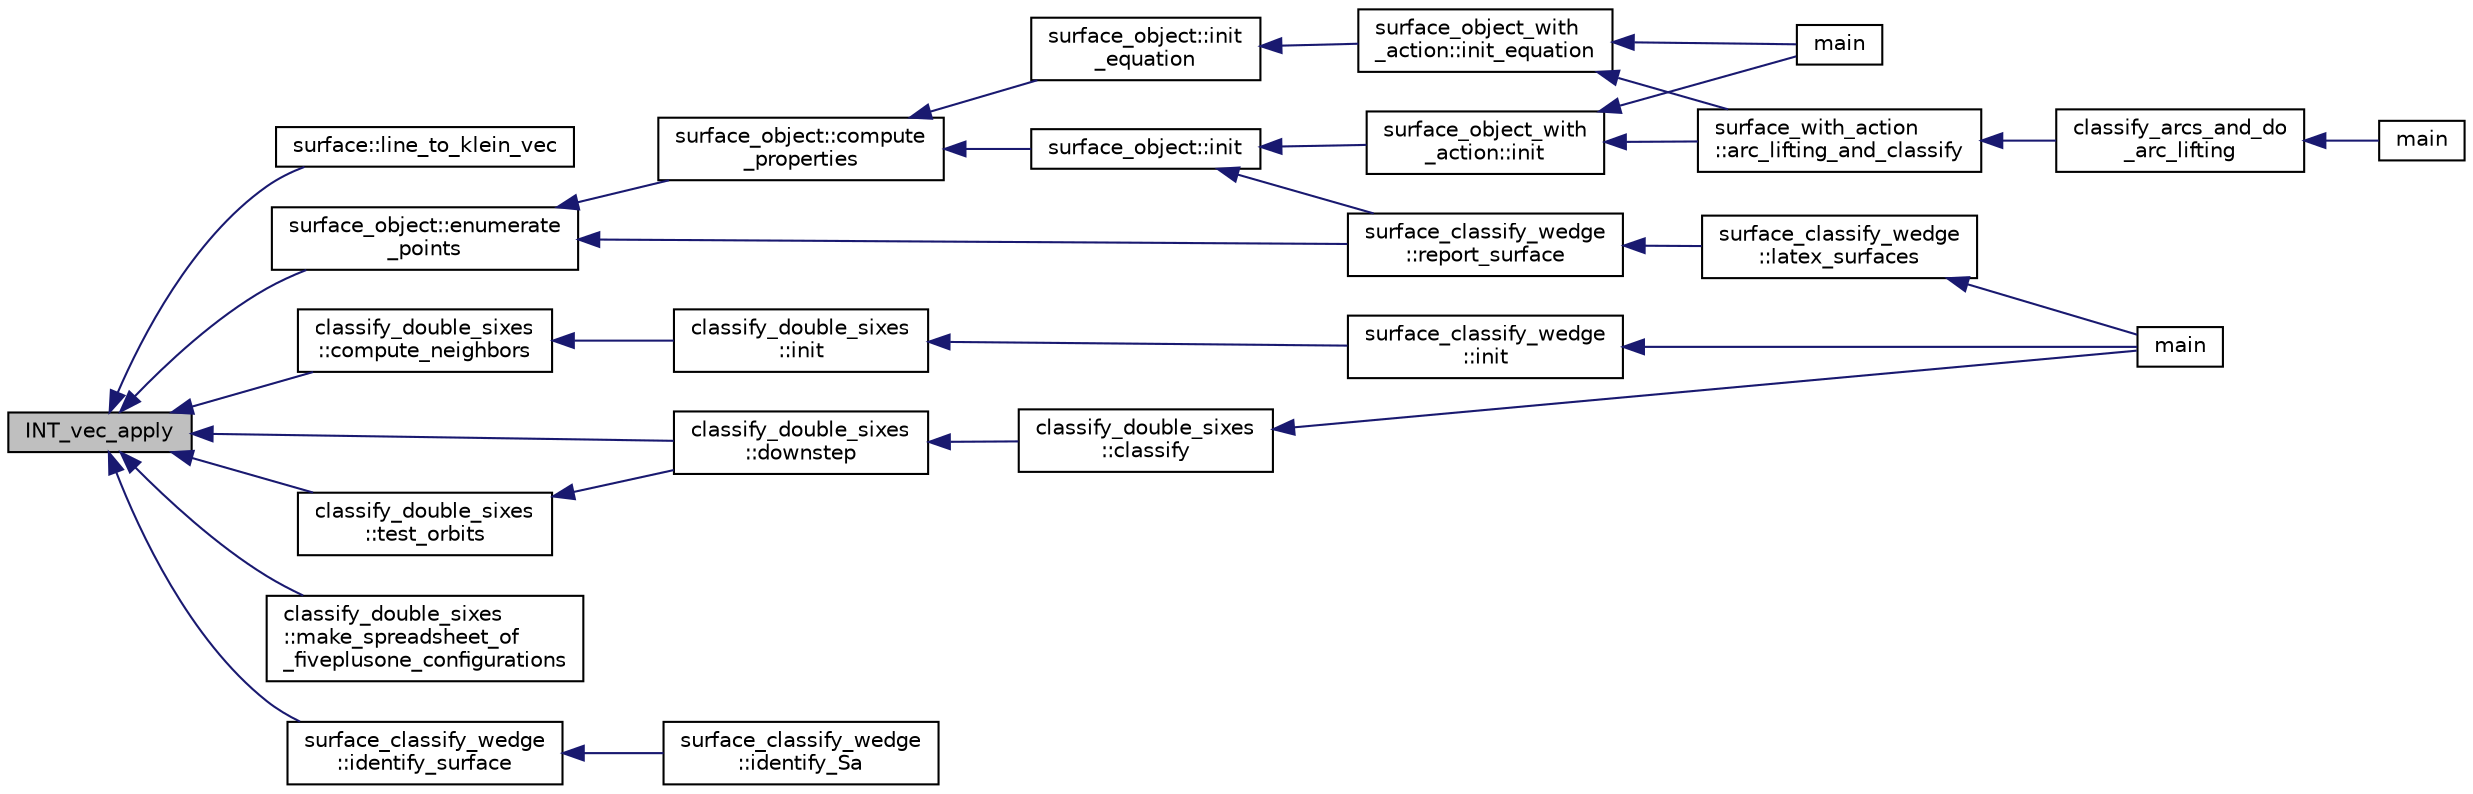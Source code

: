 digraph "INT_vec_apply"
{
  edge [fontname="Helvetica",fontsize="10",labelfontname="Helvetica",labelfontsize="10"];
  node [fontname="Helvetica",fontsize="10",shape=record];
  rankdir="LR";
  Node1798 [label="INT_vec_apply",height=0.2,width=0.4,color="black", fillcolor="grey75", style="filled", fontcolor="black"];
  Node1798 -> Node1799 [dir="back",color="midnightblue",fontsize="10",style="solid",fontname="Helvetica"];
  Node1799 [label="surface::line_to_klein_vec",height=0.2,width=0.4,color="black", fillcolor="white", style="filled",URL="$d5/d88/classsurface.html#a8b1782041fccd2d147fdeef4fe08e3a6"];
  Node1798 -> Node1800 [dir="back",color="midnightblue",fontsize="10",style="solid",fontname="Helvetica"];
  Node1800 [label="surface_object::enumerate\l_points",height=0.2,width=0.4,color="black", fillcolor="white", style="filled",URL="$df/df8/classsurface__object.html#a001a13b6ea34dbe559033af634203466"];
  Node1800 -> Node1801 [dir="back",color="midnightblue",fontsize="10",style="solid",fontname="Helvetica"];
  Node1801 [label="surface_object::compute\l_properties",height=0.2,width=0.4,color="black", fillcolor="white", style="filled",URL="$df/df8/classsurface__object.html#ad6c02c3c1432f8adfe49932041ce1b20"];
  Node1801 -> Node1802 [dir="back",color="midnightblue",fontsize="10",style="solid",fontname="Helvetica"];
  Node1802 [label="surface_object::init\l_equation",height=0.2,width=0.4,color="black", fillcolor="white", style="filled",URL="$df/df8/classsurface__object.html#afd4f4d1accbf361897374bd18d571913"];
  Node1802 -> Node1803 [dir="back",color="midnightblue",fontsize="10",style="solid",fontname="Helvetica"];
  Node1803 [label="surface_object_with\l_action::init_equation",height=0.2,width=0.4,color="black", fillcolor="white", style="filled",URL="$db/d28/classsurface__object__with__action.html#a310ce4189e50545dd67fa3652b8fd160"];
  Node1803 -> Node1804 [dir="back",color="midnightblue",fontsize="10",style="solid",fontname="Helvetica"];
  Node1804 [label="main",height=0.2,width=0.4,color="black", fillcolor="white", style="filled",URL="$d2/dfa/create__surface__main_8_c.html#a217dbf8b442f20279ea00b898af96f52"];
  Node1803 -> Node1805 [dir="back",color="midnightblue",fontsize="10",style="solid",fontname="Helvetica"];
  Node1805 [label="surface_with_action\l::arc_lifting_and_classify",height=0.2,width=0.4,color="black", fillcolor="white", style="filled",URL="$d8/df9/classsurface__with__action.html#a62a3948f830c59e09ef94937650a07a4"];
  Node1805 -> Node1806 [dir="back",color="midnightblue",fontsize="10",style="solid",fontname="Helvetica"];
  Node1806 [label="classify_arcs_and_do\l_arc_lifting",height=0.2,width=0.4,color="black", fillcolor="white", style="filled",URL="$d6/dc3/arc__lifting__main_8_c.html#afdd7be16f16b8c71e9a72fe5f6a0b59c"];
  Node1806 -> Node1807 [dir="back",color="midnightblue",fontsize="10",style="solid",fontname="Helvetica"];
  Node1807 [label="main",height=0.2,width=0.4,color="black", fillcolor="white", style="filled",URL="$d6/dc3/arc__lifting__main_8_c.html#a217dbf8b442f20279ea00b898af96f52"];
  Node1801 -> Node1808 [dir="back",color="midnightblue",fontsize="10",style="solid",fontname="Helvetica"];
  Node1808 [label="surface_object::init",height=0.2,width=0.4,color="black", fillcolor="white", style="filled",URL="$df/df8/classsurface__object.html#ae51d9ac0a3853bc07908ac48ffa6e0d2"];
  Node1808 -> Node1809 [dir="back",color="midnightblue",fontsize="10",style="solid",fontname="Helvetica"];
  Node1809 [label="surface_classify_wedge\l::report_surface",height=0.2,width=0.4,color="black", fillcolor="white", style="filled",URL="$d7/d5c/classsurface__classify__wedge.html#ad577d435c4726d0a35c10b2f8d4ed00c"];
  Node1809 -> Node1810 [dir="back",color="midnightblue",fontsize="10",style="solid",fontname="Helvetica"];
  Node1810 [label="surface_classify_wedge\l::latex_surfaces",height=0.2,width=0.4,color="black", fillcolor="white", style="filled",URL="$d7/d5c/classsurface__classify__wedge.html#a5698763ece48d6f0a605527ca62429c5"];
  Node1810 -> Node1811 [dir="back",color="midnightblue",fontsize="10",style="solid",fontname="Helvetica"];
  Node1811 [label="main",height=0.2,width=0.4,color="black", fillcolor="white", style="filled",URL="$df/df8/surface__classify_8_c.html#a217dbf8b442f20279ea00b898af96f52"];
  Node1808 -> Node1812 [dir="back",color="midnightblue",fontsize="10",style="solid",fontname="Helvetica"];
  Node1812 [label="surface_object_with\l_action::init",height=0.2,width=0.4,color="black", fillcolor="white", style="filled",URL="$db/d28/classsurface__object__with__action.html#a65085da19618def3909b0f4bc27cba8a"];
  Node1812 -> Node1804 [dir="back",color="midnightblue",fontsize="10",style="solid",fontname="Helvetica"];
  Node1812 -> Node1805 [dir="back",color="midnightblue",fontsize="10",style="solid",fontname="Helvetica"];
  Node1800 -> Node1809 [dir="back",color="midnightblue",fontsize="10",style="solid",fontname="Helvetica"];
  Node1798 -> Node1813 [dir="back",color="midnightblue",fontsize="10",style="solid",fontname="Helvetica"];
  Node1813 [label="classify_double_sixes\l::compute_neighbors",height=0.2,width=0.4,color="black", fillcolor="white", style="filled",URL="$dd/d23/classclassify__double__sixes.html#a675e241052c36c58063ddcfc06d209b2"];
  Node1813 -> Node1814 [dir="back",color="midnightblue",fontsize="10",style="solid",fontname="Helvetica"];
  Node1814 [label="classify_double_sixes\l::init",height=0.2,width=0.4,color="black", fillcolor="white", style="filled",URL="$dd/d23/classclassify__double__sixes.html#a8c5c41d5124b35379d626480ff225f7b"];
  Node1814 -> Node1815 [dir="back",color="midnightblue",fontsize="10",style="solid",fontname="Helvetica"];
  Node1815 [label="surface_classify_wedge\l::init",height=0.2,width=0.4,color="black", fillcolor="white", style="filled",URL="$d7/d5c/classsurface__classify__wedge.html#a43302106663b307aa8274a5112a7010a"];
  Node1815 -> Node1811 [dir="back",color="midnightblue",fontsize="10",style="solid",fontname="Helvetica"];
  Node1798 -> Node1816 [dir="back",color="midnightblue",fontsize="10",style="solid",fontname="Helvetica"];
  Node1816 [label="classify_double_sixes\l::test_orbits",height=0.2,width=0.4,color="black", fillcolor="white", style="filled",URL="$dd/d23/classclassify__double__sixes.html#abbdf82332e2bd681f4afb1b21fa85bed"];
  Node1816 -> Node1817 [dir="back",color="midnightblue",fontsize="10",style="solid",fontname="Helvetica"];
  Node1817 [label="classify_double_sixes\l::downstep",height=0.2,width=0.4,color="black", fillcolor="white", style="filled",URL="$dd/d23/classclassify__double__sixes.html#aed4b1460612fe2fd5b4e4611e83b2806"];
  Node1817 -> Node1818 [dir="back",color="midnightblue",fontsize="10",style="solid",fontname="Helvetica"];
  Node1818 [label="classify_double_sixes\l::classify",height=0.2,width=0.4,color="black", fillcolor="white", style="filled",URL="$dd/d23/classclassify__double__sixes.html#aa22b7c156d68376a603743c8b43a58ef"];
  Node1818 -> Node1811 [dir="back",color="midnightblue",fontsize="10",style="solid",fontname="Helvetica"];
  Node1798 -> Node1819 [dir="back",color="midnightblue",fontsize="10",style="solid",fontname="Helvetica"];
  Node1819 [label="classify_double_sixes\l::make_spreadsheet_of\l_fiveplusone_configurations",height=0.2,width=0.4,color="black", fillcolor="white", style="filled",URL="$dd/d23/classclassify__double__sixes.html#a6de01cd6f2d38e1187ae13a6d8ba10ef"];
  Node1798 -> Node1817 [dir="back",color="midnightblue",fontsize="10",style="solid",fontname="Helvetica"];
  Node1798 -> Node1820 [dir="back",color="midnightblue",fontsize="10",style="solid",fontname="Helvetica"];
  Node1820 [label="surface_classify_wedge\l::identify_surface",height=0.2,width=0.4,color="black", fillcolor="white", style="filled",URL="$d7/d5c/classsurface__classify__wedge.html#a0ee820a0324434792bd5362b4606de80"];
  Node1820 -> Node1821 [dir="back",color="midnightblue",fontsize="10",style="solid",fontname="Helvetica"];
  Node1821 [label="surface_classify_wedge\l::identify_Sa",height=0.2,width=0.4,color="black", fillcolor="white", style="filled",URL="$d7/d5c/classsurface__classify__wedge.html#a8fdc22ea1850bd4da28ace84adb055a6"];
}
